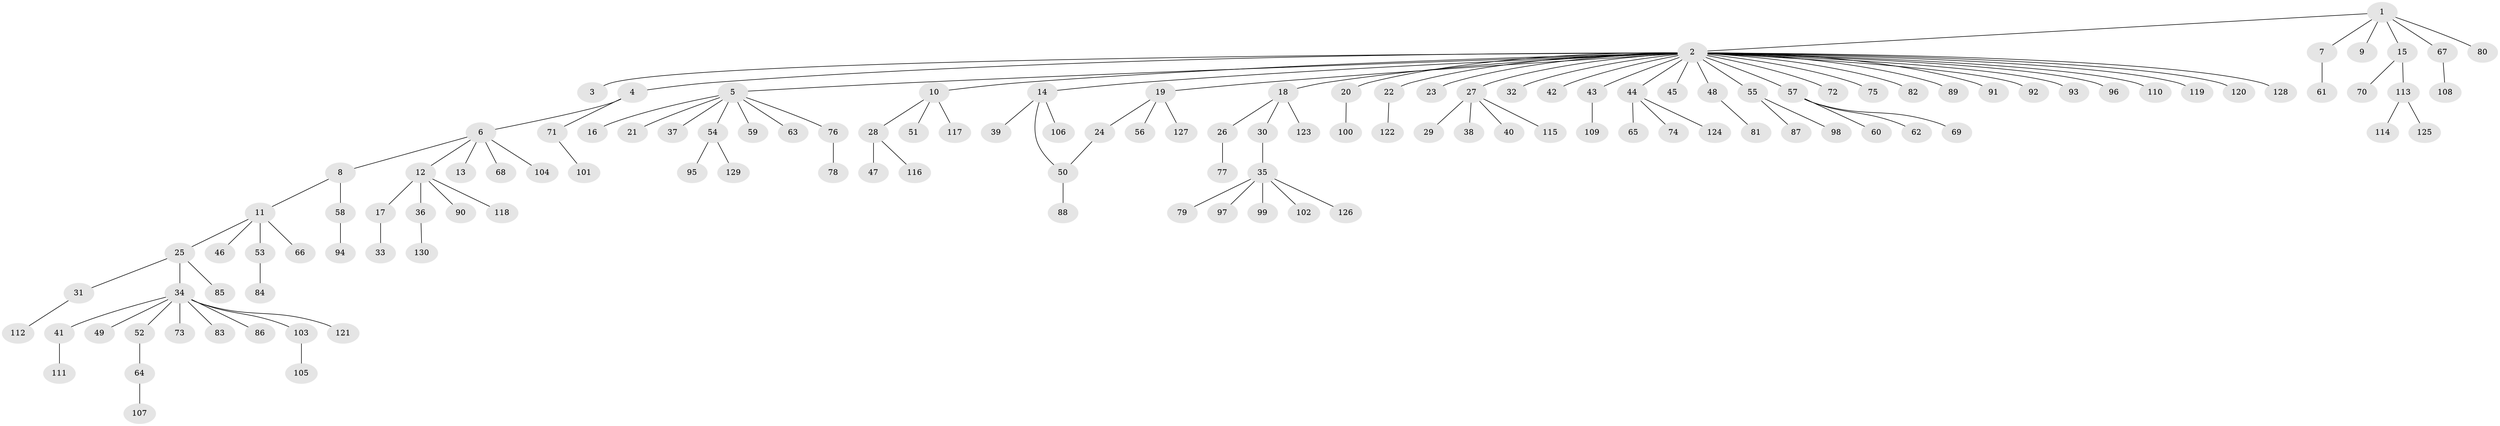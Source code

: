 // Generated by graph-tools (version 1.1) at 2025/11/02/27/25 16:11:09]
// undirected, 130 vertices, 130 edges
graph export_dot {
graph [start="1"]
  node [color=gray90,style=filled];
  1;
  2;
  3;
  4;
  5;
  6;
  7;
  8;
  9;
  10;
  11;
  12;
  13;
  14;
  15;
  16;
  17;
  18;
  19;
  20;
  21;
  22;
  23;
  24;
  25;
  26;
  27;
  28;
  29;
  30;
  31;
  32;
  33;
  34;
  35;
  36;
  37;
  38;
  39;
  40;
  41;
  42;
  43;
  44;
  45;
  46;
  47;
  48;
  49;
  50;
  51;
  52;
  53;
  54;
  55;
  56;
  57;
  58;
  59;
  60;
  61;
  62;
  63;
  64;
  65;
  66;
  67;
  68;
  69;
  70;
  71;
  72;
  73;
  74;
  75;
  76;
  77;
  78;
  79;
  80;
  81;
  82;
  83;
  84;
  85;
  86;
  87;
  88;
  89;
  90;
  91;
  92;
  93;
  94;
  95;
  96;
  97;
  98;
  99;
  100;
  101;
  102;
  103;
  104;
  105;
  106;
  107;
  108;
  109;
  110;
  111;
  112;
  113;
  114;
  115;
  116;
  117;
  118;
  119;
  120;
  121;
  122;
  123;
  124;
  125;
  126;
  127;
  128;
  129;
  130;
  1 -- 2;
  1 -- 7;
  1 -- 9;
  1 -- 15;
  1 -- 67;
  1 -- 80;
  2 -- 3;
  2 -- 4;
  2 -- 5;
  2 -- 10;
  2 -- 14;
  2 -- 18;
  2 -- 19;
  2 -- 20;
  2 -- 22;
  2 -- 23;
  2 -- 27;
  2 -- 32;
  2 -- 42;
  2 -- 43;
  2 -- 44;
  2 -- 45;
  2 -- 48;
  2 -- 55;
  2 -- 57;
  2 -- 72;
  2 -- 75;
  2 -- 82;
  2 -- 89;
  2 -- 91;
  2 -- 92;
  2 -- 93;
  2 -- 96;
  2 -- 110;
  2 -- 119;
  2 -- 120;
  2 -- 128;
  4 -- 6;
  4 -- 71;
  5 -- 16;
  5 -- 21;
  5 -- 37;
  5 -- 54;
  5 -- 59;
  5 -- 63;
  5 -- 76;
  6 -- 8;
  6 -- 12;
  6 -- 13;
  6 -- 68;
  6 -- 104;
  7 -- 61;
  8 -- 11;
  8 -- 58;
  10 -- 28;
  10 -- 51;
  10 -- 117;
  11 -- 25;
  11 -- 46;
  11 -- 53;
  11 -- 66;
  12 -- 17;
  12 -- 36;
  12 -- 90;
  12 -- 118;
  14 -- 39;
  14 -- 50;
  14 -- 106;
  15 -- 70;
  15 -- 113;
  17 -- 33;
  18 -- 26;
  18 -- 30;
  18 -- 123;
  19 -- 24;
  19 -- 56;
  19 -- 127;
  20 -- 100;
  22 -- 122;
  24 -- 50;
  25 -- 31;
  25 -- 34;
  25 -- 85;
  26 -- 77;
  27 -- 29;
  27 -- 38;
  27 -- 40;
  27 -- 115;
  28 -- 47;
  28 -- 116;
  30 -- 35;
  31 -- 112;
  34 -- 41;
  34 -- 49;
  34 -- 52;
  34 -- 73;
  34 -- 83;
  34 -- 86;
  34 -- 103;
  34 -- 121;
  35 -- 79;
  35 -- 97;
  35 -- 99;
  35 -- 102;
  35 -- 126;
  36 -- 130;
  41 -- 111;
  43 -- 109;
  44 -- 65;
  44 -- 74;
  44 -- 124;
  48 -- 81;
  50 -- 88;
  52 -- 64;
  53 -- 84;
  54 -- 95;
  54 -- 129;
  55 -- 87;
  55 -- 98;
  57 -- 60;
  57 -- 62;
  57 -- 69;
  58 -- 94;
  64 -- 107;
  67 -- 108;
  71 -- 101;
  76 -- 78;
  103 -- 105;
  113 -- 114;
  113 -- 125;
}
